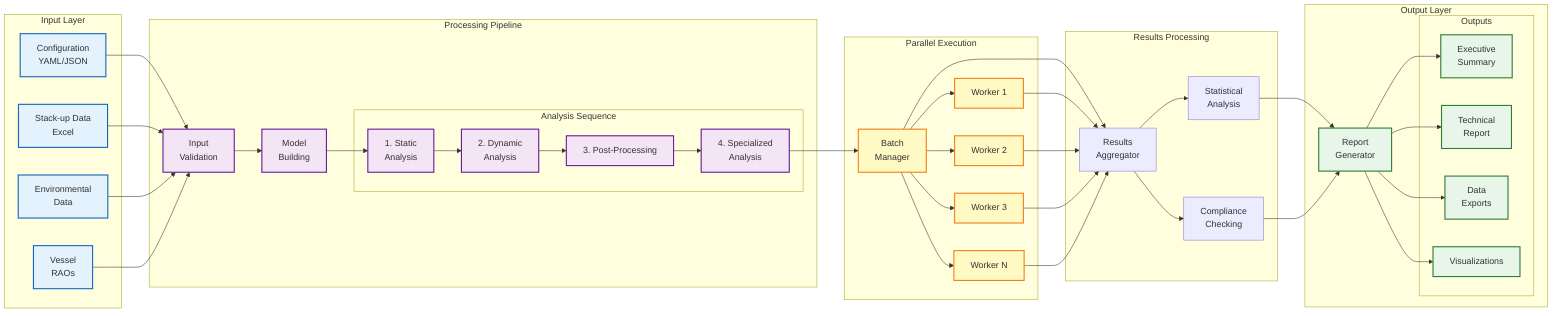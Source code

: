 flowchart LR
    %% Input Data Flow
    subgraph "Input Layer"
        CONFIG[Configuration<br/>YAML/JSON]
        EXCEL[Stack-up Data<br/>Excel]
        METOCEAN[Environmental<br/>Data]
        VESSEL[Vessel<br/>RAOs]
    end
    
    %% Processing Pipeline
    subgraph "Processing Pipeline"
        direction TB
        
        VALIDATE[Input<br/>Validation]
        BUILD[Model<br/>Building]
        
        subgraph "Analysis Sequence"
            S1[1. Static<br/>Analysis]
            S2[2. Dynamic<br/>Analysis]
            S3[3. Post-Processing]
            S4[4. Specialized<br/>Analysis]
            
            S1 --> S2
            S2 --> S3
            S3 --> S4
        end
        
        VALIDATE --> BUILD
        BUILD --> S1
    end
    
    %% Parallel Processing
    subgraph "Parallel Execution"
        direction TB
        
        BATCH[Batch<br/>Manager]
        
        W1[Worker 1]
        W2[Worker 2]
        W3[Worker 3]
        W4[Worker N]
        
        BATCH --> W1
        BATCH --> W2
        BATCH --> W3
        BATCH --> W4
    end
    
    %% Results Aggregation
    subgraph "Results Processing"
        AGG[Results<br/>Aggregator]
        STATS[Statistical<br/>Analysis]
        COMPLY[Compliance<br/>Checking]
        
        AGG --> STATS
        AGG --> COMPLY
    end
    
    %% Output Generation
    subgraph "Output Layer"
        direction TB
        
        RGEN[Report<br/>Generator]
        
        subgraph "Outputs"
            REP1[Executive<br/>Summary]
            REP2[Technical<br/>Report]
            REP3[Data<br/>Exports]
            REP4[Visualizations]
        end
        
        RGEN --> REP1
        RGEN --> REP2
        RGEN --> REP3
        RGEN --> REP4
    end
    
    %% Data Flow Connections
    CONFIG --> VALIDATE
    EXCEL --> VALIDATE
    METOCEAN --> VALIDATE
    VESSEL --> VALIDATE
    
    S4 --> BATCH
    BATCH --> AGG
    
    W1 --> AGG
    W2 --> AGG
    W3 --> AGG
    W4 --> AGG
    
    STATS --> RGEN
    COMPLY --> RGEN
    
    %% Styling
    classDef input fill:#e3f2fd,stroke:#1565c0,stroke-width:2px
    classDef process fill:#f3e5f5,stroke:#6a1b9a,stroke-width:2px
    classDef parallel fill:#fff9c4,stroke:#f57f17,stroke-width:2px
    classDef output fill:#e8f5e9,stroke:#2e7d32,stroke-width:2px
    
    class CONFIG,EXCEL,METOCEAN,VESSEL input
    class VALIDATE,BUILD,S1,S2,S3,S4 process
    class BATCH,W1,W2,W3,W4 parallel
    class RGEN,REP1,REP2,REP3,REP4 output
